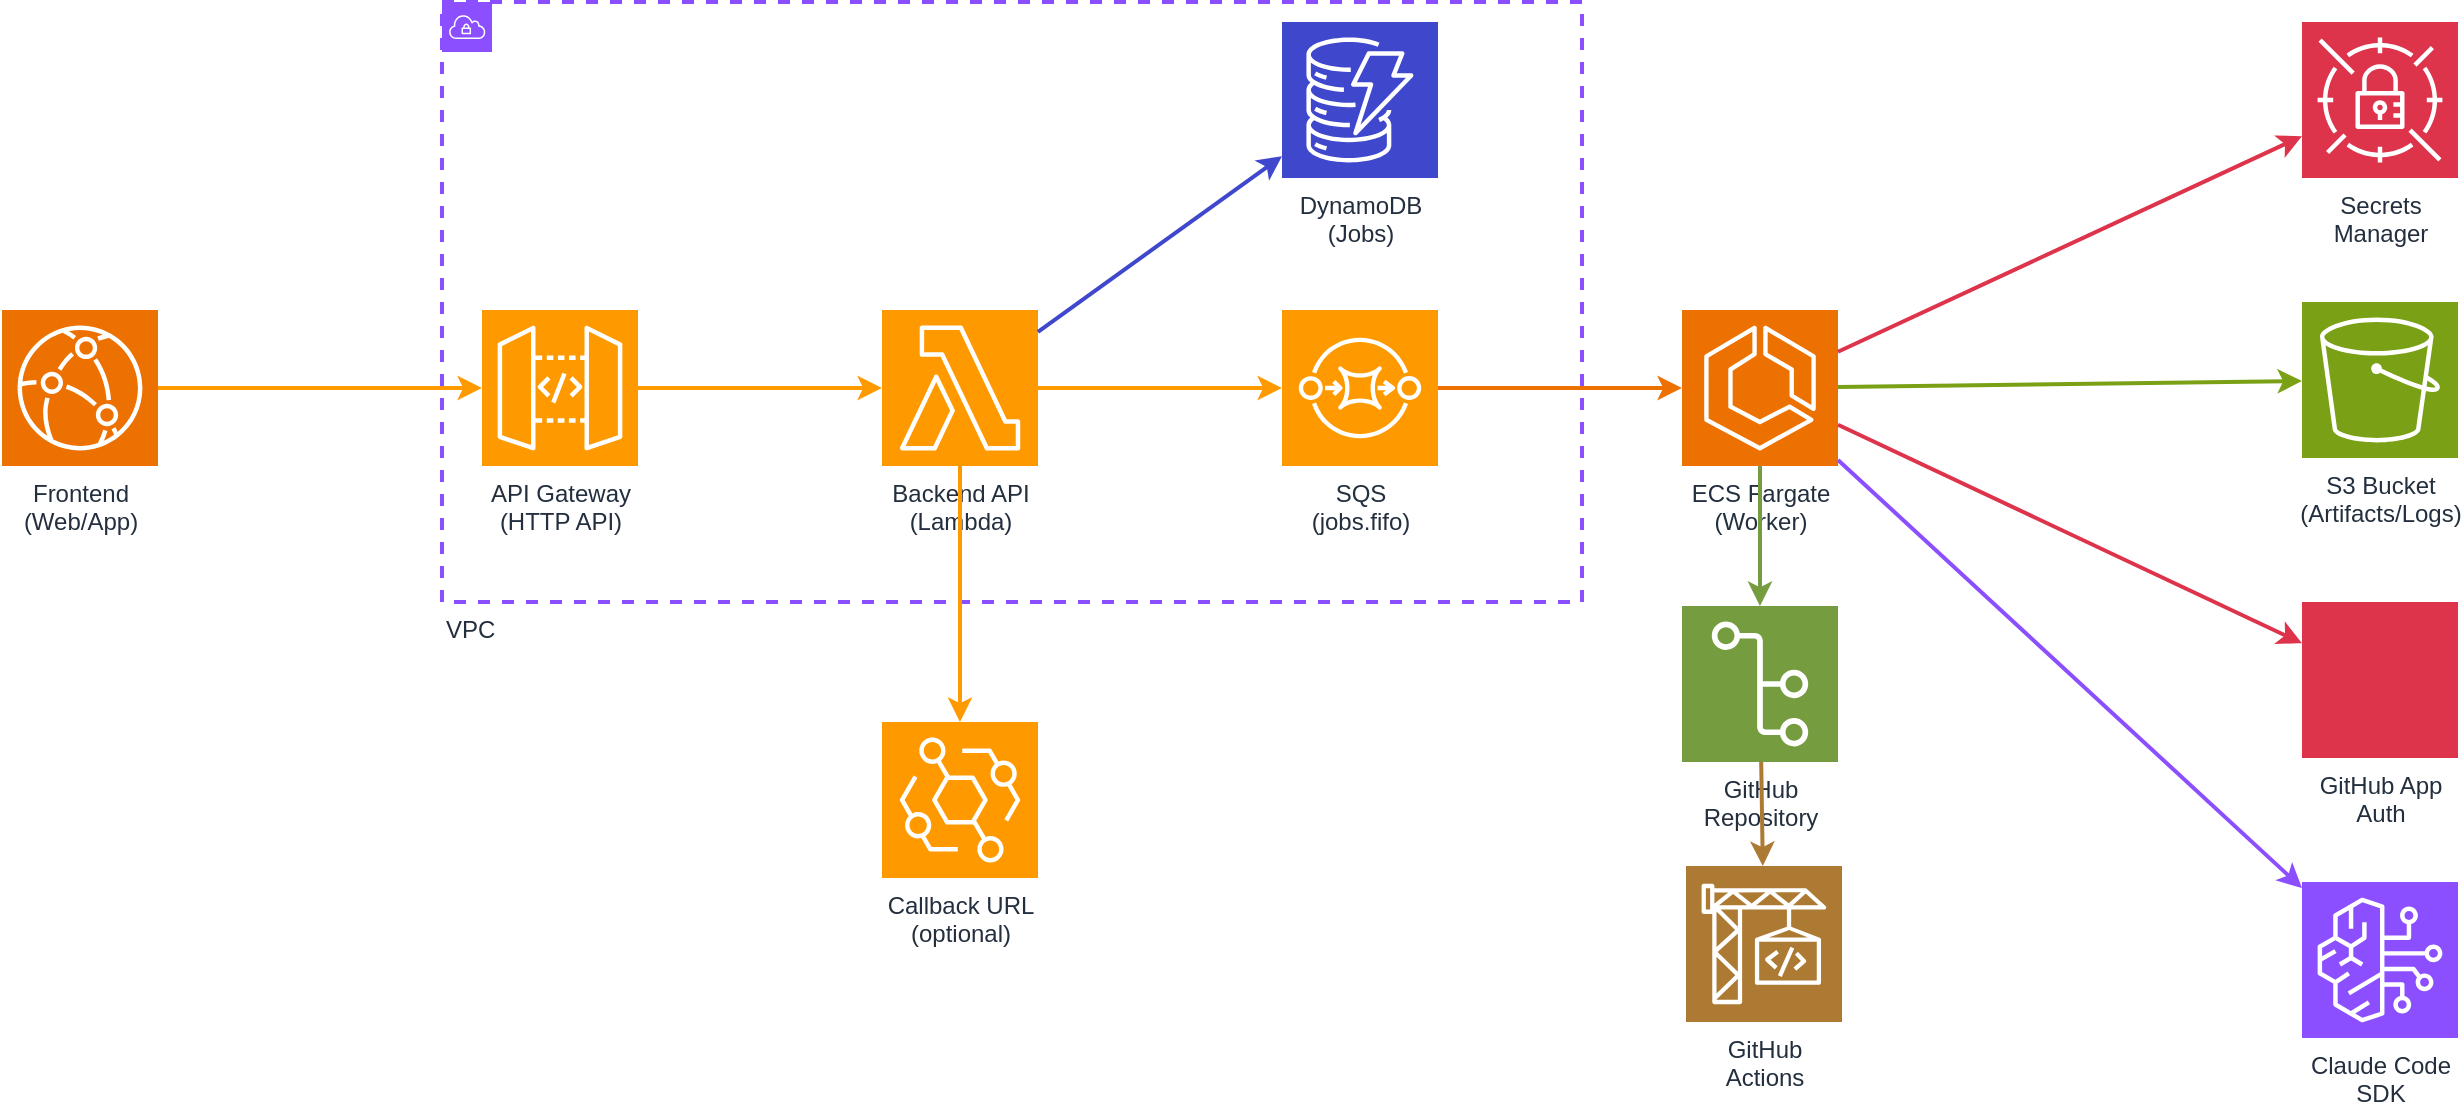 <mxfile version="28.0.7">
  <diagram id="aws-system-architecture" name="AWS System Architecture">
    <mxGraphModel dx="2066" dy="1103" grid="1" gridSize="10" guides="1" tooltips="1" connect="1" arrows="1" fold="1" page="1" pageScale="1" pageWidth="1920" pageHeight="1080" math="0" shadow="0">
      <root>
        <mxCell id="0" />
        <mxCell id="1" parent="0" />
        <mxCell id="vpc" value="VPC" style="sketch=0;points=[[0,0,0],[0.25,0,0],[0.5,0,0],[0.75,0,0],[1,0,0],[0,1,0],[0.25,1,0],[0.5,1,0],[0.75,1,0],[1,1,0]];outlineConnect=0;fontColor=#232F3E;fillColor=none;strokeColor=#8C4FFF;dashed=1;verticalLabelPosition=bottom;verticalAlign=top;align=left;html=1;fontSize=12;fontStyle=0;shape=mxgraph.aws4.group;grIcon=mxgraph.aws4.group_vpc;strokeWidth=2;" parent="1" vertex="1">
          <mxGeometry x="260" y="30" width="570" height="300" as="geometry" />
        </mxCell>
        <mxCell id="fe" value="Frontend&#xa;(Web/App)" style="sketch=0;points=[[0,0,0],[0.25,0,0],[0.5,0,0],[0.75,0,0],[1,0,0],[0,1,0],[0.25,1,0],[0.5,1,0],[0.75,1,0],[1,1,0],[0,0.25,0],[0,0.5,0],[0,0.75,0],[1,0.25,0],[1,0.5,0],[1,0.75,0]];outlineConnect=0;fontColor=#232F3E;fillColor=#ED7100;strokeColor=#ffffff;dashed=0;verticalLabelPosition=bottom;verticalAlign=top;align=center;html=1;fontSize=12;fontStyle=0;aspect=fixed;shape=mxgraph.aws4.resourceIcon;resIcon=mxgraph.aws4.cloudfront;" parent="1" vertex="1">
          <mxGeometry x="40" y="184" width="78" height="78" as="geometry" />
        </mxCell>
        <mxCell id="apigw" value="API Gateway&#xa;(HTTP API)" style="sketch=0;points=[[0,0,0],[0.25,0,0],[0.5,0,0],[0.75,0,0],[1,0,0],[0,1,0],[0.25,1,0],[0.5,1,0],[0.75,1,0],[1,1,0],[0,0.25,0],[0,0.5,0],[0,0.75,0],[1,0.25,0],[1,0.5,0],[1,0.75,0]];outlineConnect=0;fontColor=#232F3E;fillColor=#FF9900;strokeColor=#ffffff;dashed=0;verticalLabelPosition=bottom;verticalAlign=top;align=center;html=1;fontSize=12;fontStyle=0;aspect=fixed;shape=mxgraph.aws4.resourceIcon;resIcon=mxgraph.aws4.api_gateway;" parent="1" vertex="1">
          <mxGeometry x="280" y="184" width="78" height="78" as="geometry" />
        </mxCell>
        <mxCell id="lambda" value="Backend API&#xa;(Lambda)" style="sketch=0;points=[[0,0,0],[0.25,0,0],[0.5,0,0],[0.75,0,0],[1,0,0],[0,1,0],[0.25,1,0],[0.5,1,0],[0.75,1,0],[1,1,0],[0,0.25,0],[0,0.5,0],[0,0.75,0],[1,0.25,0],[1,0.5,0],[1,0.75,0]];outlineConnect=0;fontColor=#232F3E;fillColor=#FF9900;strokeColor=#ffffff;dashed=0;verticalLabelPosition=bottom;verticalAlign=top;align=center;html=1;fontSize=12;fontStyle=0;aspect=fixed;shape=mxgraph.aws4.resourceIcon;resIcon=mxgraph.aws4.lambda;" parent="1" vertex="1">
          <mxGeometry x="480" y="184" width="78" height="78" as="geometry" />
        </mxCell>
        <mxCell id="ddb" value="DynamoDB&#xa;(Jobs)" style="sketch=0;points=[[0,0,0],[0.25,0,0],[0.5,0,0],[0.75,0,0],[1,0,0],[0,1,0],[0.25,1,0],[0.5,1,0],[0.75,1,0],[1,1,0],[0,0.25,0],[0,0.5,0],[0,0.75,0],[1,0.25,0],[1,0.5,0],[1,0.75,0]];outlineConnect=0;fontColor=#232F3E;fillColor=#3F48CC;strokeColor=#ffffff;dashed=0;verticalLabelPosition=bottom;verticalAlign=top;align=center;html=1;fontSize=12;fontStyle=0;aspect=fixed;shape=mxgraph.aws4.resourceIcon;resIcon=mxgraph.aws4.dynamodb;" parent="1" vertex="1">
          <mxGeometry x="680" y="40" width="78" height="78" as="geometry" />
        </mxCell>
        <mxCell id="sqs" value="SQS&#xa;(jobs.fifo)" style="sketch=0;points=[[0,0,0],[0.25,0,0],[0.5,0,0],[0.75,0,0],[1,0,0],[0,1,0],[0.25,1,0],[0.5,1,0],[0.75,1,0],[1,1,0],[0,0.25,0],[0,0.5,0],[0,0.75,0],[1,0.25,0],[1,0.5,0],[1,0.75,0]];outlineConnect=0;fontColor=#232F3E;fillColor=#FF9900;strokeColor=#ffffff;dashed=0;verticalLabelPosition=bottom;verticalAlign=top;align=center;html=1;fontSize=12;fontStyle=0;aspect=fixed;shape=mxgraph.aws4.resourceIcon;resIcon=mxgraph.aws4.sqs;" parent="1" vertex="1">
          <mxGeometry x="680" y="184" width="78" height="78" as="geometry" />
        </mxCell>
        <mxCell id="fargate" value="ECS Fargate&#xa;(Worker)" style="sketch=0;points=[[0,0,0],[0.25,0,0],[0.5,0,0],[0.75,0,0],[1,0,0],[0,1,0],[0.25,1,0],[0.5,1,0],[0.75,1,0],[1,1,0],[0,0.25,0],[0,0.5,0],[0,0.75,0],[1,0.25,0],[1,0.5,0],[1,0.75,0]];outlineConnect=0;fontColor=#232F3E;fillColor=#ED7100;strokeColor=#ffffff;dashed=0;verticalLabelPosition=bottom;verticalAlign=top;align=center;html=1;fontSize=12;fontStyle=0;aspect=fixed;shape=mxgraph.aws4.resourceIcon;resIcon=mxgraph.aws4.ecs;" parent="1" vertex="1">
          <mxGeometry x="880" y="184" width="78" height="78" as="geometry" />
        </mxCell>
        <mxCell id="sm" value="Secrets&#xa;Manager" style="sketch=0;points=[[0,0,0],[0.25,0,0],[0.5,0,0],[0.75,0,0],[1,0,0],[0,1,0],[0.25,1,0],[0.5,1,0],[0.75,1,0],[1,1,0],[0,0.25,0],[0,0.5,0],[0,0.75,0],[1,0.25,0],[1,0.5,0],[1,0.75,0]];outlineConnect=0;fontColor=#232F3E;fillColor=#DD344C;strokeColor=#ffffff;dashed=0;verticalLabelPosition=bottom;verticalAlign=top;align=center;html=1;fontSize=12;fontStyle=0;aspect=fixed;shape=mxgraph.aws4.resourceIcon;resIcon=mxgraph.aws4.secrets_manager;" parent="1" vertex="1">
          <mxGeometry x="1190" y="40" width="78" height="78" as="geometry" />
        </mxCell>
        <mxCell id="s3" value="S3 Bucket&#xa;(Artifacts/Logs)" style="sketch=0;points=[[0,0,0],[0.25,0,0],[0.5,0,0],[0.75,0,0],[1,0,0],[0,1,0],[0.25,1,0],[0.5,1,0],[0.75,1,0],[1,1,0],[0,0.25,0],[0,0.5,0],[0,0.75,0],[1,0.25,0],[1,0.5,0],[1,0.75,0]];outlineConnect=0;fontColor=#232F3E;fillColor=#7AA116;strokeColor=#ffffff;dashed=0;verticalLabelPosition=bottom;verticalAlign=top;align=center;html=1;fontSize=12;fontStyle=0;aspect=fixed;shape=mxgraph.aws4.resourceIcon;resIcon=mxgraph.aws4.s3;" parent="1" vertex="1">
          <mxGeometry x="1190" y="180" width="78" height="78" as="geometry" />
        </mxCell>
        <mxCell id="gh" value="GitHub&#xa;Repository" style="sketch=0;points=[[0,0,0],[0.25,0,0],[0.5,0,0],[0.75,0,0],[1,0,0],[0,1,0],[0.25,1,0],[0.5,1,0],[0.75,1,0],[1,1,0],[0,0.25,0],[0,0.5,0],[0,0.75,0],[1,0.25,0],[1,0.5,0],[1,0.75,0]];outlineConnect=0;fontColor=#232F3E;fillColor=#759C3E;strokeColor=#ffffff;dashed=0;verticalLabelPosition=bottom;verticalAlign=top;align=center;html=1;fontSize=12;fontStyle=0;aspect=fixed;shape=mxgraph.aws4.resourceIcon;resIcon=mxgraph.aws4.git_repository;" parent="1" vertex="1">
          <mxGeometry x="880" y="332" width="78" height="78" as="geometry" />
        </mxCell>
        <mxCell id="ghapp" value="GitHub App&#xa;Auth" style="sketch=0;points=[[0,0,0],[0.25,0,0],[0.5,0,0],[0.75,0,0],[1,0,0],[0,1,0],[0.25,1,0],[0.5,1,0],[0.75,1,0],[1,1,0],[0,0.25,0],[0,0.5,0],[0,0.75,0],[1,0.25,0],[1,0.5,0],[1,0.75,0]];outlineConnect=0;fontColor=#232F3E;fillColor=#DD344C;strokeColor=#ffffff;dashed=0;verticalLabelPosition=bottom;verticalAlign=top;align=center;html=1;fontSize=12;fontStyle=0;aspect=fixed;shape=mxgraph.aws4.resourceIcon;resIcon=mxgraph.aws4.iam_identity_center;" parent="1" vertex="1">
          <mxGeometry x="1190" y="330" width="78" height="78" as="geometry" />
        </mxCell>
        <mxCell id="cc" value="Claude Code&#xa;SDK" style="sketch=0;points=[[0,0,0],[0.25,0,0],[0.5,0,0],[0.75,0,0],[1,0,0],[0,1,0],[0.25,1,0],[0.5,1,0],[0.75,1,0],[1,1,0],[0,0.25,0],[0,0.5,0],[0,0.75,0],[1,0.25,0],[1,0.5,0],[1,0.75,0]];outlineConnect=0;fontColor=#232F3E;fillColor=#8C4FFF;strokeColor=#ffffff;dashed=0;verticalLabelPosition=bottom;verticalAlign=top;align=center;html=1;fontSize=12;fontStyle=0;aspect=fixed;shape=mxgraph.aws4.resourceIcon;resIcon=mxgraph.aws4.bedrock;" parent="1" vertex="1">
          <mxGeometry x="1190" y="470" width="78" height="78" as="geometry" />
        </mxCell>
        <mxCell id="ci" value="GitHub&#xa;Actions" style="sketch=0;points=[[0,0,0],[0.25,0,0],[0.5,0,0],[0.75,0,0],[1,0,0],[0,1,0],[0.25,1,0],[0.5,1,0],[0.75,1,0],[1,1,0],[0,0.25,0],[0,0.5,0],[0,0.75,0],[1,0.25,0],[1,0.5,0],[1,0.75,0]];outlineConnect=0;fontColor=#232F3E;fillColor=#AD7A33;strokeColor=#ffffff;dashed=0;verticalLabelPosition=bottom;verticalAlign=top;align=center;html=1;fontSize=12;fontStyle=0;aspect=fixed;shape=mxgraph.aws4.resourceIcon;resIcon=mxgraph.aws4.codebuild;" parent="1" vertex="1">
          <mxGeometry x="882" y="462" width="78" height="78" as="geometry" />
        </mxCell>
        <mxCell id="cb" value="Callback URL&#xa;(optional)" style="sketch=0;points=[[0,0,0],[0.25,0,0],[0.5,0,0],[0.75,0,0],[1,0,0],[0,1,0],[0.25,1,0],[0.5,1,0],[0.75,1,0],[1,1,0],[0,0.25,0],[0,0.5,0],[0,0.75,0],[1,0.25,0],[1,0.5,0],[1,0.75,0]];outlineConnect=0;fontColor=#232F3E;fillColor=#FF9900;strokeColor=#ffffff;dashed=0;verticalLabelPosition=bottom;verticalAlign=top;align=center;html=1;fontSize=12;fontStyle=0;aspect=fixed;shape=mxgraph.aws4.resourceIcon;resIcon=mxgraph.aws4.eventbridge;" parent="1" vertex="1">
          <mxGeometry x="480" y="390" width="78" height="78" as="geometry" />
        </mxCell>
        <mxCell id="e1" style="strokeColor=#FF9900;strokeWidth=2;endArrow=classic;endFill=1;" parent="1" source="fe" target="apigw" edge="1">
          <mxGeometry relative="1" as="geometry" />
        </mxCell>
        <mxCell id="e2" style="strokeColor=#FF9900;strokeWidth=2;endArrow=classic;endFill=1;" parent="1" source="apigw" target="lambda" edge="1">
          <mxGeometry relative="1" as="geometry" />
        </mxCell>
        <mxCell id="e3" style="strokeColor=#3F48CC;strokeWidth=2;endArrow=classic;endFill=1;" parent="1" source="lambda" target="ddb" edge="1">
          <mxGeometry relative="1" as="geometry">
            <mxPoint x="680" y="128.5" as="targetPoint" />
          </mxGeometry>
        </mxCell>
        <mxCell id="e4" style="strokeColor=#FF9900;strokeWidth=2;endArrow=classic;endFill=1;" parent="1" source="lambda" target="sqs" edge="1">
          <mxGeometry relative="1" as="geometry" />
        </mxCell>
        <mxCell id="e5" style="strokeColor=#ED7100;strokeWidth=2;endArrow=classic;endFill=1;" parent="1" source="sqs" target="fargate" edge="1">
          <mxGeometry relative="1" as="geometry" />
        </mxCell>
        <mxCell id="e6" style="strokeColor=#DD344C;strokeWidth=2;endArrow=classic;endFill=1;" parent="1" source="fargate" target="sm" edge="1">
          <mxGeometry relative="1" as="geometry" />
        </mxCell>
        <mxCell id="e7" style="strokeColor=#7AA116;strokeWidth=2;endArrow=classic;endFill=1;" parent="1" source="fargate" target="s3" edge="1">
          <mxGeometry relative="1" as="geometry" />
        </mxCell>
        <mxCell id="e8" style="strokeColor=#759C3E;strokeWidth=2;endArrow=classic;endFill=1;" parent="1" source="fargate" target="gh" edge="1">
          <mxGeometry relative="1" as="geometry" />
        </mxCell>
        <mxCell id="e9" style="strokeColor=#DD344C;strokeWidth=2;endArrow=classic;endFill=1;" parent="1" source="fargate" target="ghapp" edge="1">
          <mxGeometry relative="1" as="geometry" />
        </mxCell>
        <mxCell id="e10" style="strokeColor=#8C4FFF;strokeWidth=2;endArrow=classic;endFill=1;" parent="1" source="fargate" target="cc" edge="1">
          <mxGeometry relative="1" as="geometry" />
        </mxCell>
        <mxCell id="e11" style="strokeColor=#AD7A33;strokeWidth=2;endArrow=classic;endFill=1;" parent="1" source="gh" target="ci" edge="1">
          <mxGeometry relative="1" as="geometry" />
        </mxCell>
        <mxCell id="e12" style="strokeColor=#FF9900;strokeWidth=2;endArrow=classic;endFill=1;" parent="1" source="lambda" target="cb" edge="1">
          <mxGeometry relative="1" as="geometry" />
        </mxCell>
      </root>
    </mxGraphModel>
  </diagram>
</mxfile>
